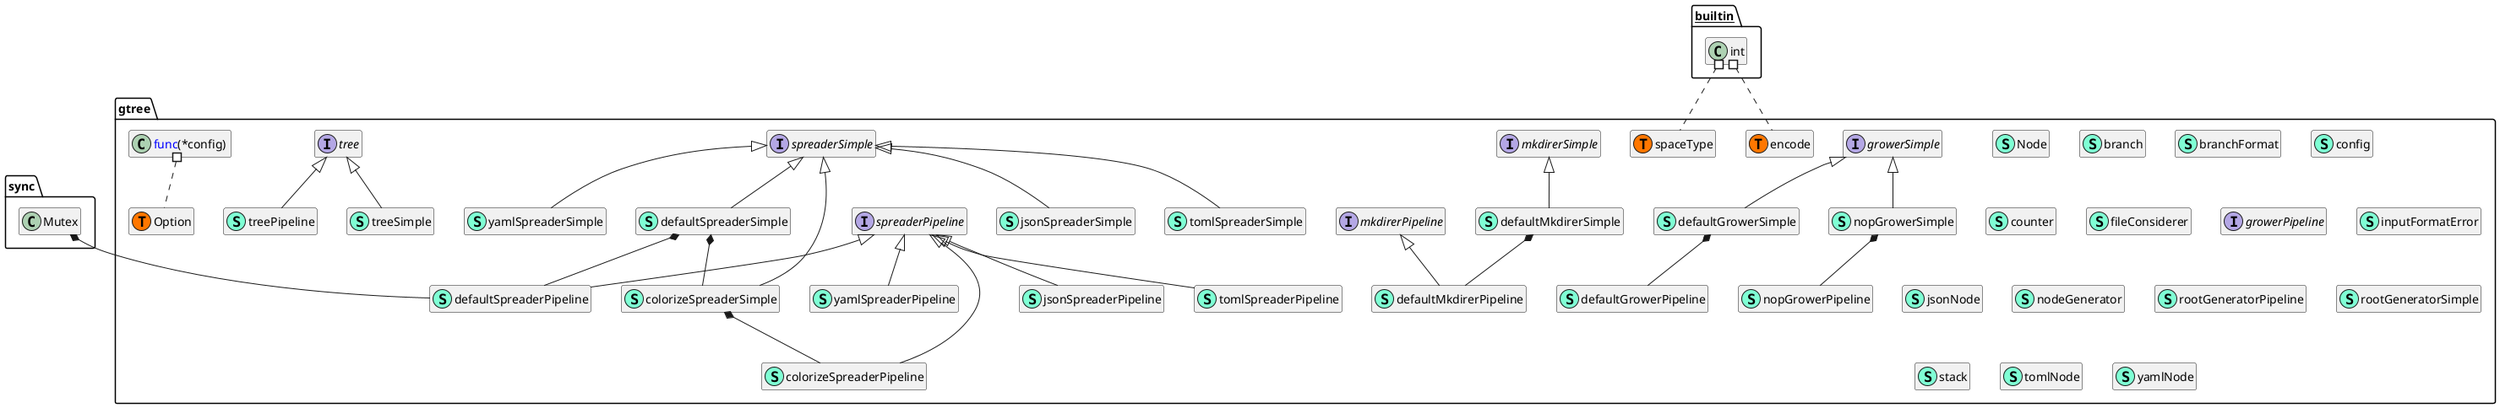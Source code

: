 @startuml
namespace gtree {
    class Node << (S,Aquamarine) >> {
        - name string
        - hierarchy uint
        - index uint
        - brnch branch
        - parent *Node
        - children []*Node

        - setParent(parent *Node) 
        - addChild(child *Node) 
        - hasChild() bool
        - findChildByText(text string) *Node
        - isDirectlyUnder(node *Node) bool
        - isLastOfHierarchy() bool
        - isRoot() bool
        - setBranch(branchs ...string) 
        - branch() string
        - setPath(paths ...string) 
        - validatePath() error
        - path() string
        - clean() 
        - toJSONNode(jParent *jsonNode) *jsonNode
        - toTOMLNode(tParent *tomlNode) *tomlNode
        - toYAMLNode(yParent *yamlNode) *yamlNode

        + Add(text string) *Node

    }
    class branch << (S,Aquamarine) >> {
        - value string
        - path string

    }
    class branchFormat << (S,Aquamarine) >> {
        - directly string

    }
    class colorizeSpreaderPipeline << (S,Aquamarine) >> {
        - spread(ctx context.Context, w io.Writer, roots <font color=blue>chan</font> *Node) <font color=blue>chan</font> error

    }
    class colorizeSpreaderSimple << (S,Aquamarine) >> {
        - fileConsiderer *fileConsiderer
        - fileColor *color.Color
        - fileCounter *counter
        - dirColor *color.Color
        - dirCounter *counter

        - spread(w io.Writer, roots []*Node) error
        - spreadBranch(current *Node) string
        - colorize(current *Node) string
        - summary() string

    }
    class config << (S,Aquamarine) >> {
        - lastNodeFormat branchFormat
        - intermedialNodeFormat branchFormat
        - space spaceType
        - massive bool
        - ctx context.Context
        - encode encode
        - dryrun bool
        - fileExtensions []string

    }
    class counter << (S,Aquamarine) >> {
        - n uint
        - mu sync.Mutex

        - next() uint
        - reset() 
        - current() uint

    }
    class defaultGrowerPipeline << (S,Aquamarine) >> {
        - grow(ctx context.Context, roots <font color=blue>chan</font> *Node) (<font color=blue>chan</font> *Node, <font color=blue>chan</font> error)
        - worker(ctx context.Context, wg *sync.WaitGroup, roots <font color=blue>chan</font> *Node, nodes <font color=blue>chan</font> *Node, errc <font color=blue>chan</font> error) 

    }
    class defaultGrowerSimple << (S,Aquamarine) >> {
        - lastNodeFormat branchFormat
        - intermedialNodeFormat branchFormat
        - enabledValidation bool

        - grow(roots []*Node) error
        - assemble(current *Node) error
        - assembleBranch(current *Node) error
        - assembleBranchDirectly(current *Node) 
        - assembleBranchIndirectly(current *Node, parent *Node) 
        - assembleBranchFinally(current *Node, root *Node) 
        - enableValidation() 

    }
    class defaultMkdirerPipeline << (S,Aquamarine) >> {
        - mkdir(ctx context.Context, roots <font color=blue>chan</font> *Node) <font color=blue>chan</font> error
        - worker(ctx context.Context, wg *sync.WaitGroup, roots <font color=blue>chan</font> *Node, errc <font color=blue>chan</font> error) 

    }
    class defaultMkdirerSimple << (S,Aquamarine) >> {
        - fileConsiderer *fileConsiderer

        - mkdir(roots []*Node) error
        - isExistRoot(roots []*Node) bool
        - makeDirectoriesAndFiles(current *Node) error
        - mkdirAll(dir string) error
        - mkfile(path string) error

    }
    class defaultSpreaderPipeline << (S,Aquamarine) >> {
        - spread(ctx context.Context, w io.Writer, roots <font color=blue>chan</font> *Node) <font color=blue>chan</font> error
        - worker(ctx context.Context, wg *sync.WaitGroup, bw *bufio.Writer, roots <font color=blue>chan</font> *Node, errc <font color=blue>chan</font> error) 

    }
    class defaultSpreaderSimple << (S,Aquamarine) >> {
        - spread(w io.Writer, roots []*Node) error
        - spreadBranch(current *Node) string
        - write(w io.Writer, in string) error

    }
    class fileConsiderer << (S,Aquamarine) >> {
        - extensions []string

        - isFile(current *Node) bool

    }
    interface growerPipeline  {
        - grow( context.Context,  <font color=blue>chan</font> *Node) (<font color=blue>chan</font> *Node, <font color=blue>chan</font> error)
        - enableValidation() 

    }
    interface growerSimple  {
        - grow( []*Node) error
        - enableValidation() 

    }
    class gtree.Option << (T, #FF7700) >>  {
    }
    class gtree.encode << (T, #FF7700) >>  {
    }
    class gtree.spaceType << (T, #FF7700) >>  {
    }
    class inputFormatError << (S,Aquamarine) >> {
        - row string

        + Error() string

    }
    class jsonNode << (S,Aquamarine) >> {
        + Name string
        + Children []*jsonNode

    }
    class jsonSpreaderPipeline << (S,Aquamarine) >> {
        - spread(ctx context.Context, w io.Writer, roots <font color=blue>chan</font> *Node) <font color=blue>chan</font> error

    }
    class jsonSpreaderSimple << (S,Aquamarine) >> {
        - spread(w io.Writer, roots []*Node) error

    }
    interface mkdirerPipeline  {
        - mkdir( context.Context,  <font color=blue>chan</font> *Node) <font color=blue>chan</font> error

    }
    interface mkdirerSimple  {
        - mkdir( []*Node) error

    }
    class nodeGenerator << (S,Aquamarine) >> {
        - parser *markdown.Parser

        - generate(row string, idx uint) (*Node, error)
        - handleErr(err error, row string) error

    }
    class nopGrowerPipeline << (S,Aquamarine) >> {
        - grow(ctx context.Context, roots <font color=blue>chan</font> *Node) (<font color=blue>chan</font> *Node, <font color=blue>chan</font> error)

    }
    class nopGrowerSimple << (S,Aquamarine) >> {
        - grow(_ []*Node) error
        - enableValidation() 

    }
    class rootGeneratorPipeline << (S,Aquamarine) >> {
        - nodeGenerator *nodeGenerator

        - generate(ctx context.Context, blocks <font color=blue>chan</font> string) (<font color=blue>chan</font> *Node, <font color=blue>chan</font> error)
        - worker(ctx context.Context, wg *sync.WaitGroup, blocks <font color=blue>chan</font> string, rootc <font color=blue>chan</font> *Node, errc <font color=blue>chan</font> error) 

    }
    class rootGeneratorSimple << (S,Aquamarine) >> {
        - counter *counter
        - scanner *bufio.Scanner
        - nodeGenerator *nodeGenerator

        - generate() ([]*Node, error)

    }
    interface spreaderPipeline  {
        - spread( context.Context,  io.Writer,  <font color=blue>chan</font> *Node) <font color=blue>chan</font> error

    }
    interface spreaderSimple  {
        - spread( io.Writer,  []*Node) error

    }
    class stack << (S,Aquamarine) >> {
        - nodes *list.List

        - push(n *Node) *stack
        - pop() *Node
        - size() int
        - dfs(current *Node) 

    }
    class tomlNode << (S,Aquamarine) >> {
        + Name string
        + Children []*tomlNode

    }
    class tomlSpreaderPipeline << (S,Aquamarine) >> {
        - spread(ctx context.Context, w io.Writer, roots <font color=blue>chan</font> *Node) <font color=blue>chan</font> error

    }
    class tomlSpreaderSimple << (S,Aquamarine) >> {
        - spread(w io.Writer, roots []*Node) error

    }
    interface tree  {
        - output( io.Writer,  io.Reader,  *config) error
        - outputProgrammably( io.Writer,  *Node,  *config) error
        - mkdir( io.Reader,  *config) error
        - mkdirProgrammably( *Node,  *config) error

    }
    class treePipeline << (S,Aquamarine) >> {
        - grower growerPipeline
        - spreader spreaderPipeline
        - mkdirer mkdirerPipeline

        - output(w io.Writer, r io.Reader, cfg *config) error
        - outputProgrammably(w io.Writer, root *Node, cfg *config) error
        - mkdir(r io.Reader, cfg *config) error
        - mkdirProgrammably(root *Node, cfg *config) error
        - handlePipelineErr(ctx context.Context, echs ...<font color=blue>chan</font> error) error

    }
    class treeSimple << (S,Aquamarine) >> {
        - grower growerSimple
        - spreader spreaderSimple
        - mkdirer mkdirerSimple

        - output(w io.Writer, r io.Reader, cfg *config) error
        - outputProgrammably(w io.Writer, root *Node, cfg *config) error
        - mkdir(r io.Reader, cfg *config) error
        - mkdirProgrammably(root *Node, cfg *config) error

    }
    class yamlNode << (S,Aquamarine) >> {
        + Name string
        + Children []*yamlNode

    }
    class yamlSpreaderPipeline << (S,Aquamarine) >> {
        - spread(ctx context.Context, w io.Writer, roots <font color=blue>chan</font> *Node) <font color=blue>chan</font> error

    }
    class yamlSpreaderSimple << (S,Aquamarine) >> {
        - spread(w io.Writer, roots []*Node) error

    }
}
"gtree.colorizeSpreaderSimple" *-- "gtree.colorizeSpreaderPipeline"
"gtree.defaultSpreaderSimple" *-- "gtree.colorizeSpreaderSimple"
"gtree.defaultGrowerSimple" *-- "gtree.defaultGrowerPipeline"
"gtree.defaultMkdirerSimple" *-- "gtree.defaultMkdirerPipeline"
"gtree.defaultSpreaderSimple" *-- "gtree.defaultSpreaderPipeline"
"sync.Mutex" *-- "gtree.defaultSpreaderPipeline"
"gtree.nopGrowerSimple" *-- "gtree.nopGrowerPipeline"

"gtree.spreaderPipeline" <|-- "gtree.colorizeSpreaderPipeline"
"gtree.spreaderSimple" <|-- "gtree.colorizeSpreaderSimple"
"gtree.growerSimple" <|-- "gtree.defaultGrowerSimple"
"gtree.mkdirerPipeline" <|-- "gtree.defaultMkdirerPipeline"
"gtree.mkdirerSimple" <|-- "gtree.defaultMkdirerSimple"
"gtree.spreaderPipeline" <|-- "gtree.defaultSpreaderPipeline"
"gtree.spreaderSimple" <|-- "gtree.defaultSpreaderSimple"
"gtree.spreaderPipeline" <|-- "gtree.jsonSpreaderPipeline"
"gtree.spreaderSimple" <|-- "gtree.jsonSpreaderSimple"
"gtree.growerSimple" <|-- "gtree.nopGrowerSimple"
"gtree.spreaderPipeline" <|-- "gtree.tomlSpreaderPipeline"
"gtree.spreaderSimple" <|-- "gtree.tomlSpreaderSimple"
"gtree.tree" <|-- "gtree.treePipeline"
"gtree.tree" <|-- "gtree.treeSimple"
"gtree.spreaderPipeline" <|-- "gtree.yamlSpreaderPipeline"
"gtree.spreaderSimple" <|-- "gtree.yamlSpreaderSimple"

"__builtin__.int" #.. "gtree.encode"
"__builtin__.int" #.. "gtree.spaceType"
"gtree.<font color=blue>func</font>(*config) " #.. "gtree.Option"
hide fields
hide methods
@enduml
